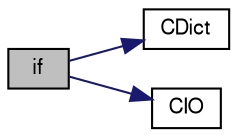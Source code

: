 digraph "if"
{
  bgcolor="transparent";
  edge [fontname="FreeSans",fontsize="10",labelfontname="FreeSans",labelfontsize="10"];
  node [fontname="FreeSans",fontsize="10",shape=record];
  rankdir="LR";
  Node1 [label="if",height=0.2,width=0.4,color="black", fillcolor="grey75", style="filled" fontcolor="black"];
  Node1 -> Node2 [color="midnightblue",fontsize="10",style="solid",fontname="FreeSans"];
  Node2 [label="CDict",height=0.2,width=0.4,color="black",URL="$a03484.html#aa913b94dcf32eef961943d0bb15bc881"];
  Node1 -> Node3 [color="midnightblue",fontsize="10",style="solid",fontname="FreeSans"];
  Node3 [label="CIO",height=0.2,width=0.4,color="black",URL="$a03484.html#aba6f577f2fe9d6792b96f0eec65427a8"];
}
